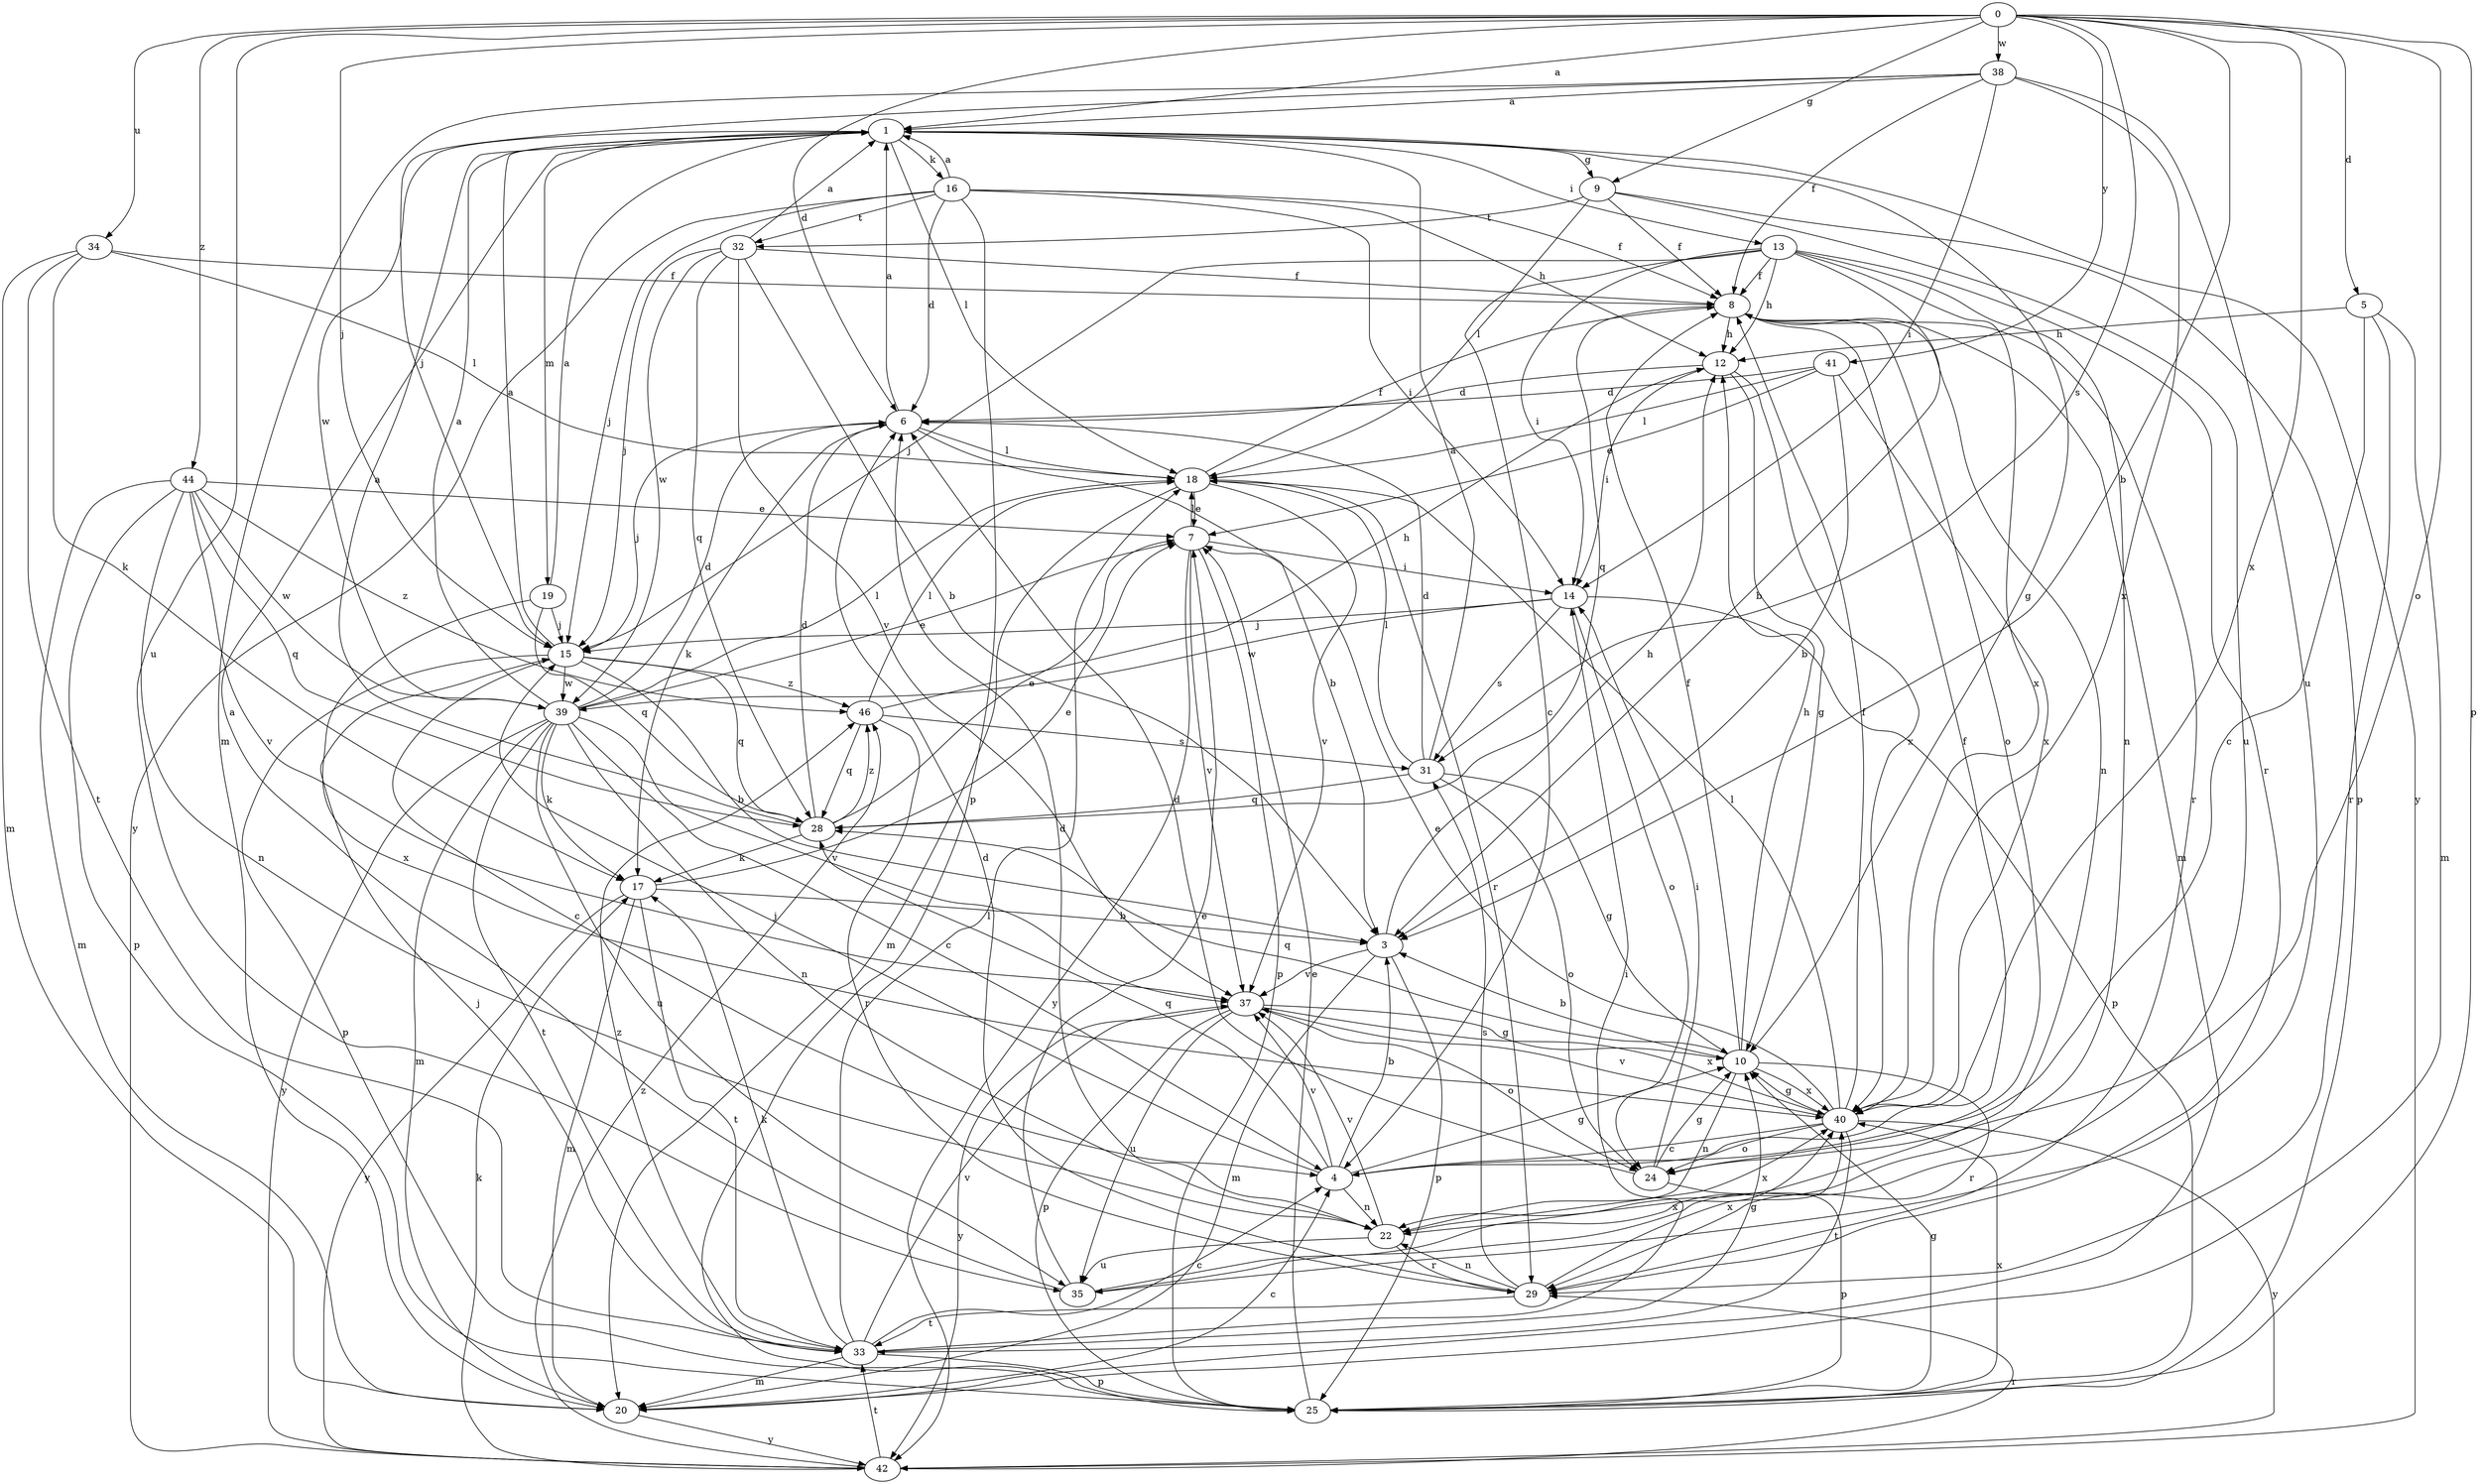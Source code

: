 strict digraph  {
0;
1;
3;
4;
5;
6;
7;
8;
9;
10;
12;
13;
14;
15;
16;
17;
18;
19;
20;
22;
24;
25;
28;
29;
31;
32;
33;
34;
35;
37;
38;
39;
40;
41;
42;
44;
46;
0 -> 1  [label=a];
0 -> 3  [label=b];
0 -> 5  [label=d];
0 -> 6  [label=d];
0 -> 9  [label=g];
0 -> 15  [label=j];
0 -> 24  [label=o];
0 -> 25  [label=p];
0 -> 31  [label=s];
0 -> 34  [label=u];
0 -> 35  [label=u];
0 -> 38  [label=w];
0 -> 40  [label=x];
0 -> 41  [label=y];
0 -> 44  [label=z];
1 -> 9  [label=g];
1 -> 10  [label=g];
1 -> 13  [label=i];
1 -> 16  [label=k];
1 -> 18  [label=l];
1 -> 19  [label=m];
1 -> 39  [label=w];
1 -> 42  [label=y];
3 -> 12  [label=h];
3 -> 20  [label=m];
3 -> 25  [label=p];
3 -> 37  [label=v];
4 -> 3  [label=b];
4 -> 8  [label=f];
4 -> 10  [label=g];
4 -> 15  [label=j];
4 -> 22  [label=n];
4 -> 28  [label=q];
4 -> 37  [label=v];
5 -> 4  [label=c];
5 -> 12  [label=h];
5 -> 20  [label=m];
5 -> 29  [label=r];
6 -> 1  [label=a];
6 -> 3  [label=b];
6 -> 15  [label=j];
6 -> 17  [label=k];
6 -> 18  [label=l];
7 -> 14  [label=i];
7 -> 18  [label=l];
7 -> 25  [label=p];
7 -> 37  [label=v];
7 -> 42  [label=y];
8 -> 12  [label=h];
8 -> 20  [label=m];
8 -> 22  [label=n];
8 -> 24  [label=o];
8 -> 28  [label=q];
8 -> 29  [label=r];
9 -> 8  [label=f];
9 -> 18  [label=l];
9 -> 25  [label=p];
9 -> 32  [label=t];
9 -> 35  [label=u];
10 -> 3  [label=b];
10 -> 8  [label=f];
10 -> 12  [label=h];
10 -> 22  [label=n];
10 -> 28  [label=q];
10 -> 29  [label=r];
10 -> 40  [label=x];
12 -> 6  [label=d];
12 -> 10  [label=g];
12 -> 14  [label=i];
12 -> 40  [label=x];
13 -> 3  [label=b];
13 -> 4  [label=c];
13 -> 8  [label=f];
13 -> 12  [label=h];
13 -> 14  [label=i];
13 -> 15  [label=j];
13 -> 22  [label=n];
13 -> 29  [label=r];
13 -> 40  [label=x];
14 -> 15  [label=j];
14 -> 24  [label=o];
14 -> 25  [label=p];
14 -> 31  [label=s];
14 -> 39  [label=w];
15 -> 1  [label=a];
15 -> 3  [label=b];
15 -> 4  [label=c];
15 -> 25  [label=p];
15 -> 28  [label=q];
15 -> 39  [label=w];
15 -> 46  [label=z];
16 -> 1  [label=a];
16 -> 6  [label=d];
16 -> 8  [label=f];
16 -> 12  [label=h];
16 -> 14  [label=i];
16 -> 15  [label=j];
16 -> 25  [label=p];
16 -> 32  [label=t];
16 -> 42  [label=y];
17 -> 3  [label=b];
17 -> 7  [label=e];
17 -> 20  [label=m];
17 -> 33  [label=t];
17 -> 42  [label=y];
18 -> 7  [label=e];
18 -> 8  [label=f];
18 -> 20  [label=m];
18 -> 29  [label=r];
18 -> 37  [label=v];
19 -> 1  [label=a];
19 -> 15  [label=j];
19 -> 28  [label=q];
19 -> 40  [label=x];
20 -> 4  [label=c];
20 -> 42  [label=y];
22 -> 6  [label=d];
22 -> 29  [label=r];
22 -> 35  [label=u];
22 -> 37  [label=v];
22 -> 40  [label=x];
24 -> 6  [label=d];
24 -> 10  [label=g];
24 -> 14  [label=i];
24 -> 25  [label=p];
25 -> 7  [label=e];
25 -> 10  [label=g];
25 -> 40  [label=x];
28 -> 1  [label=a];
28 -> 6  [label=d];
28 -> 7  [label=e];
28 -> 17  [label=k];
28 -> 46  [label=z];
29 -> 6  [label=d];
29 -> 22  [label=n];
29 -> 31  [label=s];
29 -> 33  [label=t];
29 -> 40  [label=x];
31 -> 1  [label=a];
31 -> 6  [label=d];
31 -> 10  [label=g];
31 -> 18  [label=l];
31 -> 24  [label=o];
31 -> 28  [label=q];
32 -> 1  [label=a];
32 -> 3  [label=b];
32 -> 8  [label=f];
32 -> 15  [label=j];
32 -> 28  [label=q];
32 -> 37  [label=v];
32 -> 39  [label=w];
33 -> 4  [label=c];
33 -> 10  [label=g];
33 -> 14  [label=i];
33 -> 15  [label=j];
33 -> 17  [label=k];
33 -> 18  [label=l];
33 -> 20  [label=m];
33 -> 25  [label=p];
33 -> 37  [label=v];
33 -> 46  [label=z];
34 -> 8  [label=f];
34 -> 17  [label=k];
34 -> 18  [label=l];
34 -> 20  [label=m];
34 -> 33  [label=t];
35 -> 1  [label=a];
35 -> 7  [label=e];
35 -> 40  [label=x];
37 -> 10  [label=g];
37 -> 24  [label=o];
37 -> 25  [label=p];
37 -> 35  [label=u];
37 -> 40  [label=x];
37 -> 42  [label=y];
38 -> 1  [label=a];
38 -> 8  [label=f];
38 -> 14  [label=i];
38 -> 15  [label=j];
38 -> 20  [label=m];
38 -> 35  [label=u];
38 -> 40  [label=x];
39 -> 1  [label=a];
39 -> 4  [label=c];
39 -> 6  [label=d];
39 -> 7  [label=e];
39 -> 17  [label=k];
39 -> 18  [label=l];
39 -> 20  [label=m];
39 -> 22  [label=n];
39 -> 33  [label=t];
39 -> 35  [label=u];
39 -> 37  [label=v];
39 -> 42  [label=y];
40 -> 4  [label=c];
40 -> 7  [label=e];
40 -> 8  [label=f];
40 -> 10  [label=g];
40 -> 18  [label=l];
40 -> 24  [label=o];
40 -> 33  [label=t];
40 -> 37  [label=v];
40 -> 42  [label=y];
41 -> 3  [label=b];
41 -> 6  [label=d];
41 -> 7  [label=e];
41 -> 18  [label=l];
41 -> 40  [label=x];
42 -> 17  [label=k];
42 -> 29  [label=r];
42 -> 33  [label=t];
42 -> 46  [label=z];
44 -> 7  [label=e];
44 -> 20  [label=m];
44 -> 22  [label=n];
44 -> 25  [label=p];
44 -> 28  [label=q];
44 -> 37  [label=v];
44 -> 39  [label=w];
44 -> 46  [label=z];
46 -> 12  [label=h];
46 -> 18  [label=l];
46 -> 28  [label=q];
46 -> 29  [label=r];
46 -> 31  [label=s];
}
